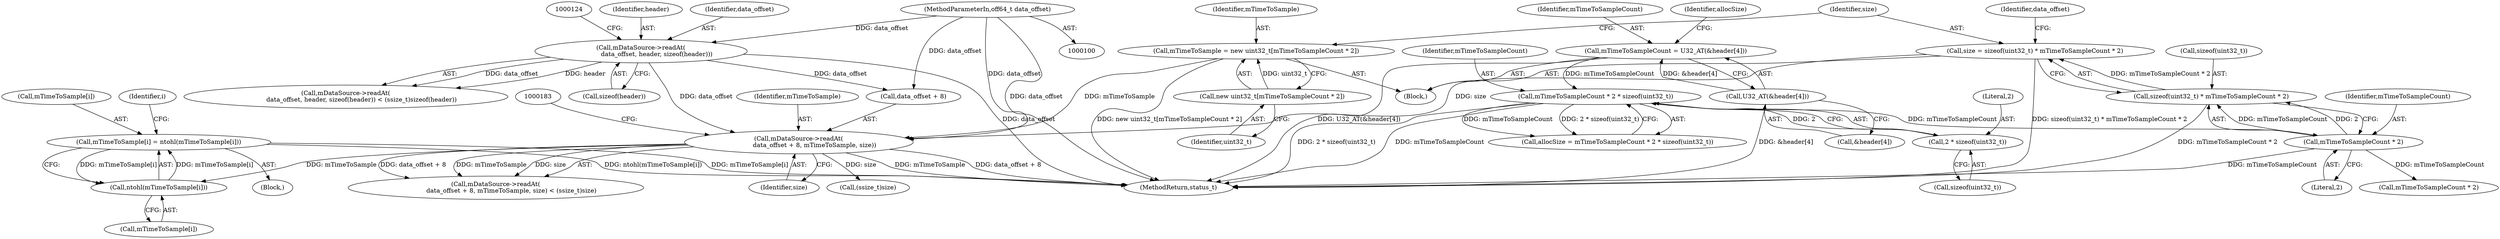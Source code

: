 digraph "1_Android_cf1581c66c2ad8c5b1aaca2e43e350cf5974f46d_1@array" {
"1000201" [label="(Call,mTimeToSample[i] = ntohl(mTimeToSample[i]))"];
"1000205" [label="(Call,ntohl(mTimeToSample[i]))"];
"1000176" [label="(Call,mDataSource->readAt(\n                data_offset + 8, mTimeToSample, size))"];
"1000118" [label="(Call,mDataSource->readAt(\n                data_offset, header, sizeof(header)))"];
"1000101" [label="(MethodParameterIn,off64_t data_offset)"];
"1000161" [label="(Call,mTimeToSample = new uint32_t[mTimeToSampleCount * 2])"];
"1000163" [label="(Call,new uint32_t[mTimeToSampleCount * 2])"];
"1000166" [label="(Call,size = sizeof(uint32_t) * mTimeToSampleCount * 2)"];
"1000168" [label="(Call,sizeof(uint32_t) * mTimeToSampleCount * 2)"];
"1000171" [label="(Call,mTimeToSampleCount * 2)"];
"1000148" [label="(Call,mTimeToSampleCount * 2 * sizeof(uint32_t))"];
"1000138" [label="(Call,mTimeToSampleCount = U32_AT(&header[4]))"];
"1000140" [label="(Call,U32_AT(&header[4]))"];
"1000150" [label="(Call,2 * sizeof(uint32_t))"];
"1000201" [label="(Call,mTimeToSample[i] = ntohl(mTimeToSample[i]))"];
"1000150" [label="(Call,2 * sizeof(uint32_t))"];
"1000120" [label="(Identifier,header)"];
"1000171" [label="(Call,mTimeToSampleCount * 2)"];
"1000149" [label="(Identifier,mTimeToSampleCount)"];
"1000176" [label="(Call,mDataSource->readAt(\n                data_offset + 8, mTimeToSample, size))"];
"1000121" [label="(Call,sizeof(header))"];
"1000141" [label="(Call,&header[4])"];
"1000201" [label="(Call,mTimeToSample[i] = ntohl(mTimeToSample[i]))"];
"1000211" [label="(MethodReturn,status_t)"];
"1000162" [label="(Identifier,mTimeToSample)"];
"1000167" [label="(Identifier,size)"];
"1000202" [label="(Call,mTimeToSample[i])"];
"1000146" [label="(Call,allocSize = mTimeToSampleCount * 2 * sizeof(uint32_t))"];
"1000147" [label="(Identifier,allocSize)"];
"1000151" [label="(Literal,2)"];
"1000164" [label="(Identifier,uint32_t)"];
"1000180" [label="(Identifier,mTimeToSample)"];
"1000101" [label="(MethodParameterIn,off64_t data_offset)"];
"1000152" [label="(Call,sizeof(uint32_t))"];
"1000175" [label="(Call,mDataSource->readAt(\n                data_offset + 8, mTimeToSample, size) < (ssize_t)size)"];
"1000177" [label="(Call,data_offset + 8)"];
"1000118" [label="(Call,mDataSource->readAt(\n                data_offset, header, sizeof(header)))"];
"1000178" [label="(Identifier,data_offset)"];
"1000119" [label="(Identifier,data_offset)"];
"1000195" [label="(Call,mTimeToSampleCount * 2)"];
"1000139" [label="(Identifier,mTimeToSampleCount)"];
"1000182" [label="(Call,(ssize_t)size)"];
"1000163" [label="(Call,new uint32_t[mTimeToSampleCount * 2])"];
"1000161" [label="(Call,mTimeToSample = new uint32_t[mTimeToSampleCount * 2])"];
"1000168" [label="(Call,sizeof(uint32_t) * mTimeToSampleCount * 2)"];
"1000166" [label="(Call,size = sizeof(uint32_t) * mTimeToSampleCount * 2)"];
"1000200" [label="(Block,)"];
"1000148" [label="(Call,mTimeToSampleCount * 2 * sizeof(uint32_t))"];
"1000173" [label="(Literal,2)"];
"1000199" [label="(Identifier,i)"];
"1000138" [label="(Call,mTimeToSampleCount = U32_AT(&header[4]))"];
"1000206" [label="(Call,mTimeToSample[i])"];
"1000169" [label="(Call,sizeof(uint32_t))"];
"1000172" [label="(Identifier,mTimeToSampleCount)"];
"1000140" [label="(Call,U32_AT(&header[4]))"];
"1000103" [label="(Block,)"];
"1000205" [label="(Call,ntohl(mTimeToSample[i]))"];
"1000117" [label="(Call,mDataSource->readAt(\n                data_offset, header, sizeof(header)) < (ssize_t)sizeof(header))"];
"1000181" [label="(Identifier,size)"];
"1000201" -> "1000200"  [label="AST: "];
"1000201" -> "1000205"  [label="CFG: "];
"1000202" -> "1000201"  [label="AST: "];
"1000205" -> "1000201"  [label="AST: "];
"1000199" -> "1000201"  [label="CFG: "];
"1000201" -> "1000211"  [label="DDG: ntohl(mTimeToSample[i])"];
"1000201" -> "1000211"  [label="DDG: mTimeToSample[i]"];
"1000205" -> "1000201"  [label="DDG: mTimeToSample[i]"];
"1000201" -> "1000205"  [label="DDG: mTimeToSample[i]"];
"1000205" -> "1000206"  [label="CFG: "];
"1000206" -> "1000205"  [label="AST: "];
"1000176" -> "1000205"  [label="DDG: mTimeToSample"];
"1000176" -> "1000175"  [label="AST: "];
"1000176" -> "1000181"  [label="CFG: "];
"1000177" -> "1000176"  [label="AST: "];
"1000180" -> "1000176"  [label="AST: "];
"1000181" -> "1000176"  [label="AST: "];
"1000183" -> "1000176"  [label="CFG: "];
"1000176" -> "1000211"  [label="DDG: mTimeToSample"];
"1000176" -> "1000211"  [label="DDG: data_offset + 8"];
"1000176" -> "1000175"  [label="DDG: data_offset + 8"];
"1000176" -> "1000175"  [label="DDG: mTimeToSample"];
"1000176" -> "1000175"  [label="DDG: size"];
"1000118" -> "1000176"  [label="DDG: data_offset"];
"1000101" -> "1000176"  [label="DDG: data_offset"];
"1000161" -> "1000176"  [label="DDG: mTimeToSample"];
"1000166" -> "1000176"  [label="DDG: size"];
"1000176" -> "1000182"  [label="DDG: size"];
"1000118" -> "1000117"  [label="AST: "];
"1000118" -> "1000121"  [label="CFG: "];
"1000119" -> "1000118"  [label="AST: "];
"1000120" -> "1000118"  [label="AST: "];
"1000121" -> "1000118"  [label="AST: "];
"1000124" -> "1000118"  [label="CFG: "];
"1000118" -> "1000211"  [label="DDG: data_offset"];
"1000118" -> "1000117"  [label="DDG: data_offset"];
"1000118" -> "1000117"  [label="DDG: header"];
"1000101" -> "1000118"  [label="DDG: data_offset"];
"1000118" -> "1000177"  [label="DDG: data_offset"];
"1000101" -> "1000100"  [label="AST: "];
"1000101" -> "1000211"  [label="DDG: data_offset"];
"1000101" -> "1000177"  [label="DDG: data_offset"];
"1000161" -> "1000103"  [label="AST: "];
"1000161" -> "1000163"  [label="CFG: "];
"1000162" -> "1000161"  [label="AST: "];
"1000163" -> "1000161"  [label="AST: "];
"1000167" -> "1000161"  [label="CFG: "];
"1000161" -> "1000211"  [label="DDG: new uint32_t[mTimeToSampleCount * 2]"];
"1000163" -> "1000161"  [label="DDG: uint32_t"];
"1000163" -> "1000164"  [label="CFG: "];
"1000164" -> "1000163"  [label="AST: "];
"1000166" -> "1000103"  [label="AST: "];
"1000166" -> "1000168"  [label="CFG: "];
"1000167" -> "1000166"  [label="AST: "];
"1000168" -> "1000166"  [label="AST: "];
"1000178" -> "1000166"  [label="CFG: "];
"1000166" -> "1000211"  [label="DDG: sizeof(uint32_t) * mTimeToSampleCount * 2"];
"1000168" -> "1000166"  [label="DDG: mTimeToSampleCount * 2"];
"1000168" -> "1000171"  [label="CFG: "];
"1000169" -> "1000168"  [label="AST: "];
"1000171" -> "1000168"  [label="AST: "];
"1000168" -> "1000211"  [label="DDG: mTimeToSampleCount * 2"];
"1000171" -> "1000168"  [label="DDG: mTimeToSampleCount"];
"1000171" -> "1000168"  [label="DDG: 2"];
"1000171" -> "1000173"  [label="CFG: "];
"1000172" -> "1000171"  [label="AST: "];
"1000173" -> "1000171"  [label="AST: "];
"1000171" -> "1000211"  [label="DDG: mTimeToSampleCount"];
"1000148" -> "1000171"  [label="DDG: mTimeToSampleCount"];
"1000171" -> "1000195"  [label="DDG: mTimeToSampleCount"];
"1000148" -> "1000146"  [label="AST: "];
"1000148" -> "1000150"  [label="CFG: "];
"1000149" -> "1000148"  [label="AST: "];
"1000150" -> "1000148"  [label="AST: "];
"1000146" -> "1000148"  [label="CFG: "];
"1000148" -> "1000211"  [label="DDG: mTimeToSampleCount"];
"1000148" -> "1000211"  [label="DDG: 2 * sizeof(uint32_t)"];
"1000148" -> "1000146"  [label="DDG: mTimeToSampleCount"];
"1000148" -> "1000146"  [label="DDG: 2 * sizeof(uint32_t)"];
"1000138" -> "1000148"  [label="DDG: mTimeToSampleCount"];
"1000150" -> "1000148"  [label="DDG: 2"];
"1000138" -> "1000103"  [label="AST: "];
"1000138" -> "1000140"  [label="CFG: "];
"1000139" -> "1000138"  [label="AST: "];
"1000140" -> "1000138"  [label="AST: "];
"1000147" -> "1000138"  [label="CFG: "];
"1000138" -> "1000211"  [label="DDG: U32_AT(&header[4])"];
"1000140" -> "1000138"  [label="DDG: &header[4]"];
"1000140" -> "1000141"  [label="CFG: "];
"1000141" -> "1000140"  [label="AST: "];
"1000140" -> "1000211"  [label="DDG: &header[4]"];
"1000150" -> "1000152"  [label="CFG: "];
"1000151" -> "1000150"  [label="AST: "];
"1000152" -> "1000150"  [label="AST: "];
}
